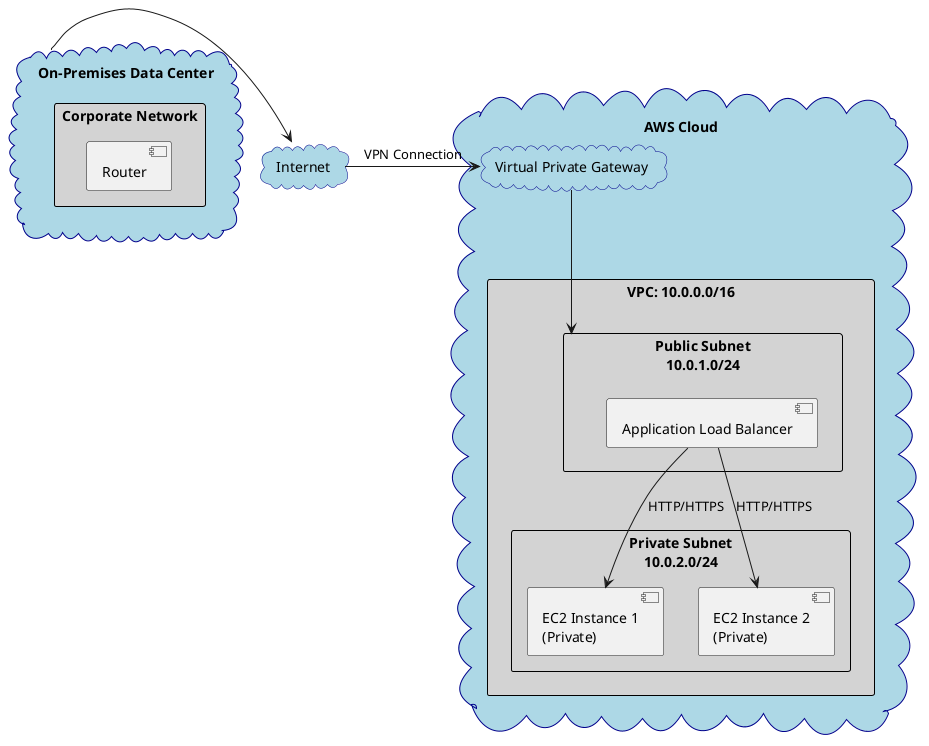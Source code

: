 @startuml

skinparam cloud {
    BackgroundColor LightBlue
    BorderColor DarkBlue
}

skinparam rectangle {
    BackgroundColor LightGray
    BorderColor Black
}

cloud "On-Premises Data Center" as onprem {
    rectangle "Corporate Network" {
        [Router]
    }
}

cloud "AWS Cloud" as aws {
    rectangle "VPC: 10.0.0.0/16" {
        rectangle "Public Subnet\n10.0.1.0/24" as public_subnet {
            [Application Load Balancer] as alb
        }
        rectangle "Private Subnet\n10.0.2.0/24" as private_subnet {
            [EC2 Instance 1\n(Private)] as ec2_1
            [EC2 Instance 2\n(Private)] as ec2_2
        }
    }
    
    cloud "Virtual Private Gateway" as vpg
    vpg -down-> public_subnet
}

cloud "Internet" as internet

onprem -right-> internet
internet -right-> vpg : VPN Connection

alb -down-> ec2_1 : HTTP/HTTPS
alb -down-> ec2_2 : HTTP/HTTPS

@enduml